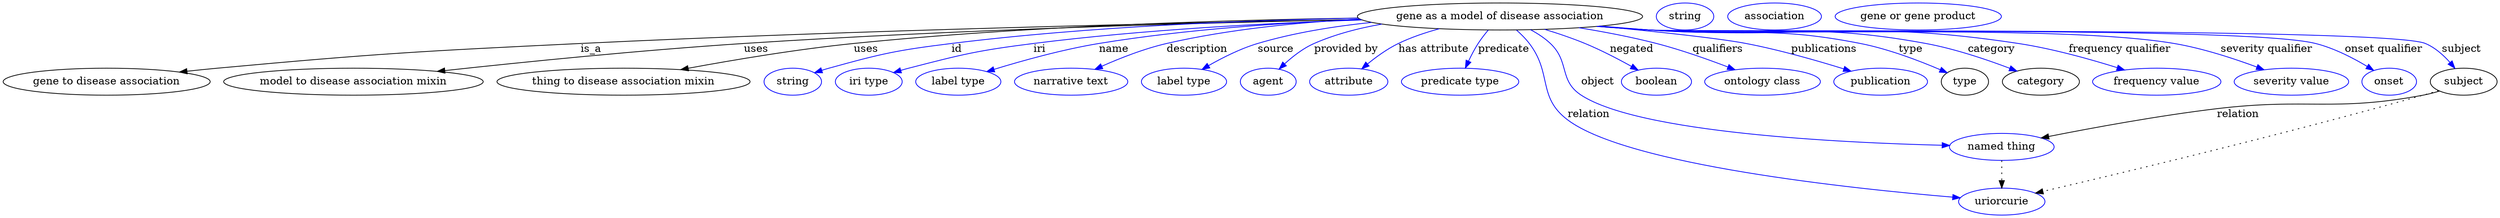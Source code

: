 digraph {
	graph [bb="0,0,2705.7,283"];
	node [label="\N"];
	"gene as a model of disease association"	 [height=0.5,
		label="gene as a model of disease association",
		pos="1598.9,265",
		width=4.0982];
	"gene to disease association"	 [height=0.5,
		pos="105.94,178",
		width=2.9428];
	"gene as a model of disease association" -> "gene to disease association"	 [label=is_a,
		lp="630.94,221.5",
		pos="e,181.61,190.65 1453.7,261.74 1262.5,256.96 915.78,246.66 619.94,229 442.32,218.39 397.62,217.11 220.94,196 211.48,194.87 201.61,\
193.55 191.8,192.14"];
	"model to disease association mixin"	 [height=0.5,
		pos="364.94,178",
		width=3.7552];
	"gene as a model of disease association" -> "model to disease association mixin"	 [label=uses,
		lp="793.94,221.5",
		pos="e,463.31,190.35 1453.4,261.93 1289.8,257.71 1016.5,248.31 781.94,229 660.14,218.97 630.24,210.91 508.94,196 497.41,194.58 485.37,\
193.09 473.37,191.6"];
	"thing to disease association mixin"	 [height=0.5,
		pos="648.94,178",
		width=3.6288];
	"gene as a model of disease association" -> "thing to disease association mixin"	 [label=uses,
		lp="910.94,221.5",
		pos="e,712.73,193.76 1456.6,260.2 1283.9,253.94 1002.9,242.2 898.94,229 839.12,221.4 772.24,207.47 722.71,196.08"];
	id	 [color=blue,
		height=0.5,
		label=string,
		pos="827.94,178",
		width=0.84854];
	"gene as a model of disease association" -> id	 [color=blue,
		label=id,
		lp="1011.4,221.5",
		pos="e,851.76,189.6 1458.7,259.3 1311.4,252.82 1090,241.5 1005.9,229 943.56,219.72 927.63,216.36 867.94,196 865.69,195.23 863.39,194.38 \
861.1,193.49",
		style=solid];
	iri	 [color=blue,
		height=0.5,
		label="iri type",
		pos="912.94,178",
		width=1.011];
	"gene as a model of disease association" -> iri	 [color=blue,
		label=iri,
		lp="1103.4,221.5",
		pos="e,940.94,189.67 1455.2,260.91 1354.4,256.53 1216.9,247.51 1096.9,229 1034.6,219.38 1019.1,214.87 958.94,196 956.18,195.13 953.35,\
194.18 950.51,193.19",
		style=solid];
	name	 [color=blue,
		height=0.5,
		label="label type",
		pos="1012.9,178",
		width=1.2638];
	"gene as a model of disease association" -> name	 [color=blue,
		label=name,
		lp="1186.4,221.5",
		pos="e,1045,190.81 1466.2,257.08 1361.9,250.26 1225.5,239.81 1170.9,229 1130.6,221.01 1086.2,206.1 1054.8,194.46",
		style=solid];
	description	 [color=blue,
		height=0.5,
		label="narrative text",
		pos="1133.9,178",
		width=1.6068];
	"gene as a model of disease association" -> description	 [color=blue,
		label=description,
		lp="1278.4,221.5",
		pos="e,1162.5,193.87 1470.4,256.1 1387.9,249.57 1288.8,239.94 1247.9,229 1221.5,221.92 1193.4,209.41 1171.7,198.56",
		style=solid];
	source	 [color=blue,
		height=0.5,
		label="label type",
		pos="1254.9,178",
		width=1.2638];
	"gene as a model of disease association" -> source	 [color=blue,
		label=source,
		lp="1364.9,221.5",
		pos="e,1277.7,193.69 1487.8,253.11 1432.9,246.44 1372.9,237.72 1346.9,229 1325.6,221.82 1303.4,209.7 1286.2,199.08",
		style=solid];
	"provided by"	 [color=blue,
		height=0.5,
		label=agent,
		pos="1347.9,178",
		width=0.83048];
	"gene as a model of disease association" -> "provided by"	 [color=blue,
		label="provided by",
		lp="1441.9,221.5",
		pos="e,1362.4,193.86 1502.6,251.32 1464.6,244.97 1426,237.06 1408.9,229 1394.5,222.16 1380.6,211.06 1369.8,200.97",
		style=solid];
	"has attribute"	 [color=blue,
		height=0.5,
		label=attribute,
		pos="1435.9,178",
		width=1.1193];
	"gene as a model of disease association" -> "has attribute"	 [color=blue,
		label="has attribute",
		lp="1535.4,221.5",
		pos="e,1453.9,194.34 1544.8,248.19 1530.5,242.87 1515.3,236.41 1501.9,229 1487.9,221.2 1473.6,210.57 1461.9,201.03",
		style=solid];
	predicate	 [color=blue,
		height=0.5,
		label="predicate type",
		pos="1554.9,178",
		width=1.679];
	"gene as a model of disease association" -> predicate	 [color=blue,
		label=predicate,
		lp="1603.9,221.5",
		pos="e,1563.1,196.08 1588.5,246.81 1585.4,241.15 1581.9,234.85 1578.9,229 1575.1,221.41 1571,213.07 1567.4,205.38",
		style=solid];
	object	 [color=blue,
		height=0.5,
		label="named thing",
		pos="2155.9,91",
		width=1.5346];
	"gene as a model of disease association" -> object	 [color=blue,
		label=object,
		lp="1714.9,178",
		pos="e,2101,93.455 1633.5,247.33 1641.7,242.12 1650.1,235.94 1656.9,229 1681.9,203.53 1668.3,179.91 1697.9,160 1760.9,117.62 1980.2,100.22 \
2090.9,94.005",
		style=solid];
	relation	 [color=blue,
		height=0.5,
		label=uriorcurie,
		pos="2155.9,18",
		width=1.2638];
	"gene as a model of disease association" -> relation	 [color=blue,
		label=relation,
		lp="1715.9,134.5",
		pos="e,2113,24.248 1614.7,247.1 1619.5,241.45 1624.6,235.09 1628.9,229 1660.3,185.08 1650,156.91 1694.9,127 1762,82.36 1996.6,42.189 \
2102.9,25.805",
		style=solid];
	negated	 [color=blue,
		height=0.5,
		label=boolean,
		pos="1778.9,178",
		width=1.0652];
	"gene as a model of disease association" -> negated	 [color=blue,
		label=negated,
		lp="1751.4,221.5",
		pos="e,1758.9,193.58 1655.6,248.34 1671.3,242.94 1688.1,236.41 1702.9,229 1719.5,220.73 1736.8,209.39 1750.7,199.51",
		style=solid];
	qualifiers	 [color=blue,
		height=0.5,
		label="ontology class",
		pos="1896.9,178",
		width=1.7151];
	"gene as a model of disease association" -> qualifiers	 [color=blue,
		label=qualifiers,
		lp="1843.9,221.5",
		pos="e,1865.3,193.55 1688.1,250.63 1716.8,245.04 1748.5,237.83 1776.9,229 1803.9,220.64 1833.1,208.32 1855.9,197.89",
		style=solid];
	publications	 [color=blue,
		height=0.5,
		label=publication,
		pos="2026.9,178",
		width=1.3902];
	"gene as a model of disease association" -> publications	 [color=blue,
		label=publications,
		lp="1959.4,221.5",
		pos="e,1993.1,191.35 1703.7,252.27 1774.2,243.52 1857.3,232.84 1873.9,229 1911.7,220.31 1953.4,206.09 1983.7,194.88",
		style=solid];
	type	 [height=0.5,
		pos="2121.9,178",
		width=0.75];
	"gene as a model of disease association" -> type	 [color=blue,
		label=type,
		lp="2054.9,221.5",
		pos="e,2100.6,189.41 1703.8,252.31 1720.9,250.41 1738.4,248.57 1754.9,247 1862.3,236.82 1891.6,251.97 1996.9,229 2030.5,221.68 2066.6,\
206.03 2091.3,193.98",
		style=solid];
	category	 [height=0.5,
		pos="2207.9,178",
		width=1.1374];
	"gene as a model of disease association" -> category	 [color=blue,
		label=category,
		lp="2145.4,221.5",
		pos="e,2180.1,191.2 1702.9,252.15 1720.3,250.25 1738.1,248.45 1754.9,247 1895.1,234.93 1933.3,257.86 2070.9,229 2105.8,221.7 2143.6,207.08 \
2170.6,195.37",
		style=solid];
	"frequency qualifier"	 [color=blue,
		height=0.5,
		label="frequency value",
		pos="2334.9,178",
		width=1.8776];
	"gene as a model of disease association" -> "frequency qualifier"	 [color=blue,
		label="frequency qualifier",
		lp="2283.9,221.5",
		pos="e,2297,193.05 1702.1,252.04 1719.7,250.13 1737.8,248.35 1754.9,247 1940.3,232.33 1989.8,261.19 2172.9,229 2212.4,222.06 2255.6,208.11 \
2287.5,196.55",
		style=solid];
	"severity qualifier"	 [color=blue,
		height=0.5,
		label="severity value",
		pos="2479.9,178",
		width=1.661];
	"gene as a model of disease association" -> "severity qualifier"	 [color=blue,
		label="severity qualifier",
		lp="2438.4,221.5",
		pos="e,2447.4,193.22 1701.2,251.95 1719.1,250.03 1737.5,248.27 1754.9,247 1884.7,237.54 2212.2,253.57 2339.9,229 2374,222.44 2410.8,208.75 \
2438.2,197.2",
		style=solid];
	"onset qualifier"	 [color=blue,
		height=0.5,
		label=onset,
		pos="2586.9,178",
		width=0.81243];
	"gene as a model of disease association" -> "onset qualifier"	 [color=blue,
		label="onset qualifier",
		lp="2564.4,221.5",
		pos="e,2567.4,191.61 1700.8,251.91 1718.8,249.97 1737.4,248.22 1754.9,247 1836.3,241.32 2409.9,249.36 2488.9,229 2514,222.54 2539.9,208.73 \
2558.7,197.1",
		style=solid];
	subject	 [height=0.5,
		pos="2669.9,178",
		width=0.99297];
	"gene as a model of disease association" -> subject	 [color=blue,
		label=subject,
		lp="2651.4,221.5",
		pos="e,2655.5,194.74 1700.4,251.9 1718.5,249.96 1737.3,248.2 1754.9,247 1802.2,243.78 2563.5,245.46 2607.9,229 2623.1,223.39 2637.2,212.41 \
2648.2,202.07",
		style=solid];
	object -> relation	 [pos="e,2155.9,36.09 2155.9,72.955 2155.9,64.883 2155.9,55.176 2155.9,46.182",
		style=dotted];
	association_type	 [color=blue,
		height=0.5,
		label=string,
		pos="1794.9,265",
		width=0.84854];
	association_category	 [color=blue,
		height=0.5,
		label=association,
		pos="1893.9,265",
		width=1.3902];
	subject -> object	 [label=relation,
		lp="2418.9,134.5",
		pos="e,2199.8,102.02 2643.2,165.79 2637.3,163.52 2631,161.42 2624.9,160 2526.4,136.95 2498.1,156.46 2397.9,142 2332.7,132.58 2258.6,116.1 \
2209.8,104.43"];
	subject -> relation	 [pos="e,2193.7,28.23 2642,166.39 2636.4,164.18 2630.5,161.95 2624.9,160 2472.8,106.64 2288.8,54.452 2203.6,30.952",
		style=dotted];
	"gene as a model of disease association_subject"	 [color=blue,
		height=0.5,
		label="gene or gene product",
		pos="2046.9,265",
		width=2.3651];
}

